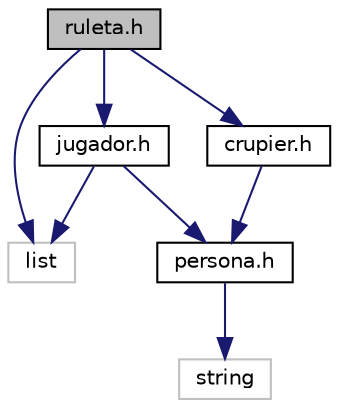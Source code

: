digraph "ruleta.h"
{
 // LATEX_PDF_SIZE
  edge [fontname="Helvetica",fontsize="10",labelfontname="Helvetica",labelfontsize="10"];
  node [fontname="Helvetica",fontsize="10",shape=record];
  Node1 [label="ruleta.h",height=0.2,width=0.4,color="black", fillcolor="grey75", style="filled", fontcolor="black",tooltip="La clase ruleta representa el juego de la ruleta del casino."];
  Node1 -> Node2 [color="midnightblue",fontsize="10",style="solid",fontname="Helvetica"];
  Node2 [label="list",height=0.2,width=0.4,color="grey75", fillcolor="white", style="filled",tooltip=" "];
  Node1 -> Node3 [color="midnightblue",fontsize="10",style="solid",fontname="Helvetica"];
  Node3 [label="crupier.h",height=0.2,width=0.4,color="black", fillcolor="white", style="filled",URL="$crupier_8h.html",tooltip="La clase crupier representa a los trabajadores del casino."];
  Node3 -> Node4 [color="midnightblue",fontsize="10",style="solid",fontname="Helvetica"];
  Node4 [label="persona.h",height=0.2,width=0.4,color="black", fillcolor="white", style="filled",URL="$persona_8h.html",tooltip="La clase persona representa la entidad persona."];
  Node4 -> Node5 [color="midnightblue",fontsize="10",style="solid",fontname="Helvetica"];
  Node5 [label="string",height=0.2,width=0.4,color="grey75", fillcolor="white", style="filled",tooltip=" "];
  Node1 -> Node6 [color="midnightblue",fontsize="10",style="solid",fontname="Helvetica"];
  Node6 [label="jugador.h",height=0.2,width=0.4,color="black", fillcolor="white", style="filled",URL="$jugador_8h.html",tooltip="La clase jugador representa a los jugadores del casino."];
  Node6 -> Node4 [color="midnightblue",fontsize="10",style="solid",fontname="Helvetica"];
  Node6 -> Node2 [color="midnightblue",fontsize="10",style="solid",fontname="Helvetica"];
}
